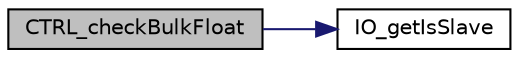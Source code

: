 digraph "CTRL_checkBulkFloat"
{
 // LATEX_PDF_SIZE
  edge [fontname="Helvetica",fontsize="10",labelfontname="Helvetica",labelfontsize="10"];
  node [fontname="Helvetica",fontsize="10",shape=record];
  rankdir="LR";
  Node1 [label="CTRL_checkBulkFloat",height=0.2,width=0.4,color="black", fillcolor="grey75", style="filled", fontcolor="black",tooltip=" "];
  Node1 -> Node2 [color="midnightblue",fontsize="10",style="solid",fontname="Helvetica"];
  Node2 [label="IO_getIsSlave",height=0.2,width=0.4,color="black", fillcolor="white", style="filled",URL="$io_8c.html#ad44f90f9147018b5caeeef6f99866118",tooltip=" "];
}
